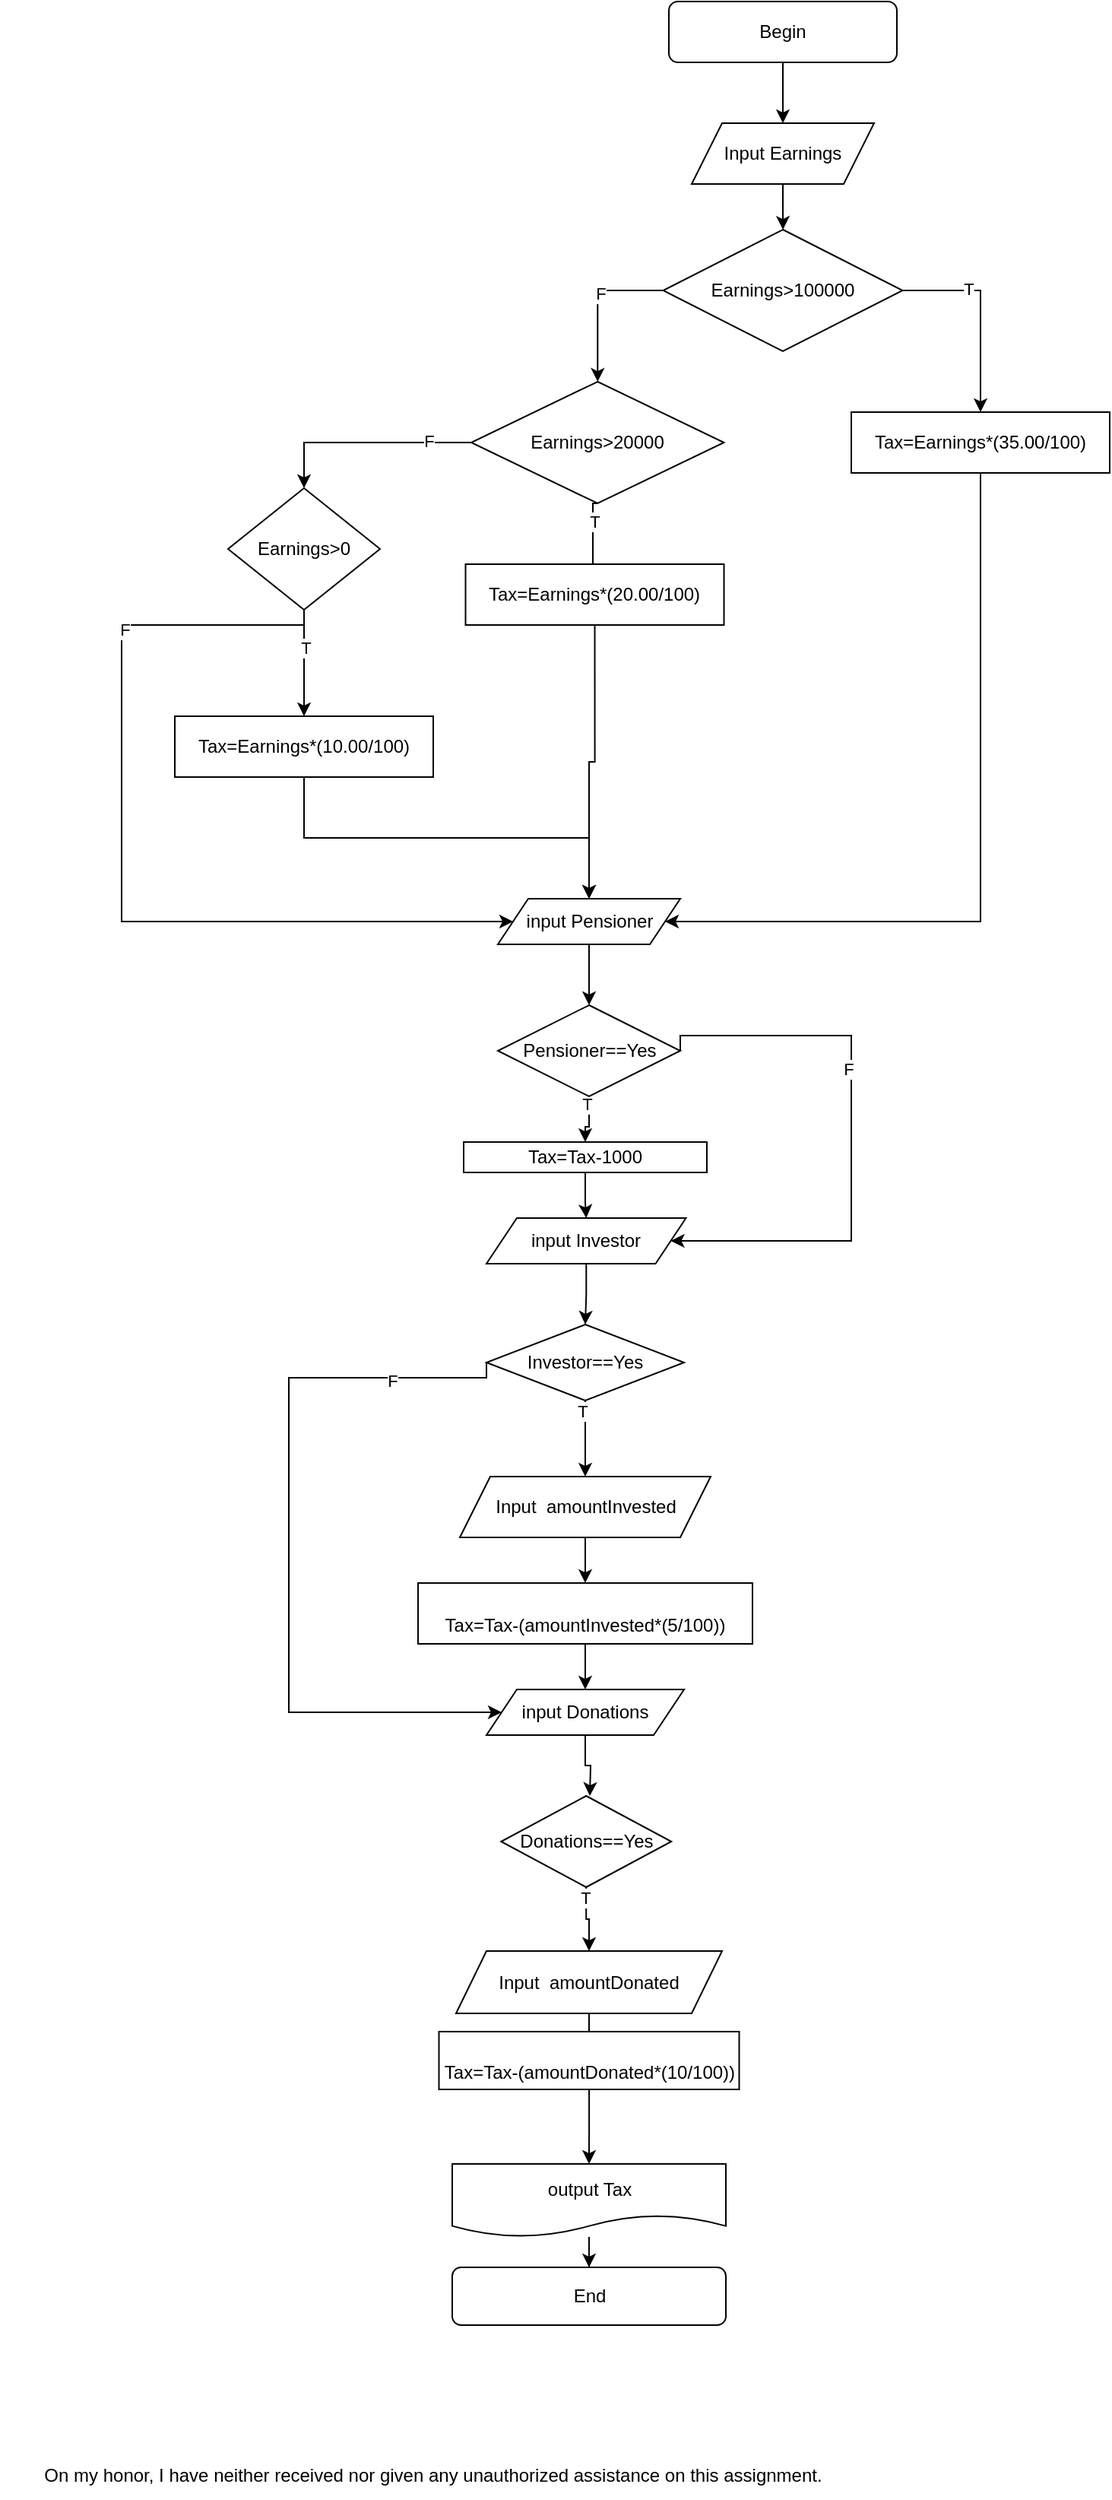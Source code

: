 <mxfile version="15.4.3" type="github">
  <diagram id="-HhCpfpyqjP5QVtFNO8r" name="Page-1">
    <mxGraphModel dx="1422" dy="706" grid="1" gridSize="10" guides="1" tooltips="1" connect="1" arrows="1" fold="1" page="1" pageScale="1" pageWidth="827" pageHeight="1169" math="0" shadow="0">
      <root>
        <mxCell id="0" />
        <mxCell id="1" parent="0" />
        <mxCell id="6C0vSYuUfV2ya2O9skL3-1" value="Begin" style="rounded=1;whiteSpace=wrap;html=1;" parent="1" vertex="1">
          <mxGeometry x="450" y="20" width="150" height="40" as="geometry" />
        </mxCell>
        <mxCell id="6C0vSYuUfV2ya2O9skL3-7" value="" style="edgeStyle=orthogonalEdgeStyle;rounded=0;orthogonalLoop=1;jettySize=auto;html=1;" parent="1" source="6C0vSYuUfV2ya2O9skL3-3" target="6C0vSYuUfV2ya2O9skL3-6" edge="1">
          <mxGeometry relative="1" as="geometry" />
        </mxCell>
        <mxCell id="6C0vSYuUfV2ya2O9skL3-3" value="&lt;span&gt;Input Earnings&lt;/span&gt;" style="shape=parallelogram;perimeter=parallelogramPerimeter;whiteSpace=wrap;html=1;fixedSize=1;" parent="1" vertex="1">
          <mxGeometry x="465" y="100" width="120" height="40" as="geometry" />
        </mxCell>
        <mxCell id="6C0vSYuUfV2ya2O9skL3-5" value="" style="endArrow=classic;html=1;rounded=0;edgeStyle=orthogonalEdgeStyle;entryX=0.5;entryY=0;entryDx=0;entryDy=0;" parent="1" source="6C0vSYuUfV2ya2O9skL3-1" target="6C0vSYuUfV2ya2O9skL3-3" edge="1">
          <mxGeometry width="50" height="50" relative="1" as="geometry">
            <mxPoint x="540" y="250" as="sourcePoint" />
            <mxPoint x="590" y="200" as="targetPoint" />
            <Array as="points">
              <mxPoint x="525" y="90" />
              <mxPoint x="525" y="90" />
            </Array>
          </mxGeometry>
        </mxCell>
        <mxCell id="6C0vSYuUfV2ya2O9skL3-9" value="" style="edgeStyle=orthogonalEdgeStyle;rounded=0;orthogonalLoop=1;jettySize=auto;html=1;exitX=1;exitY=0.5;exitDx=0;exitDy=0;" parent="1" source="6C0vSYuUfV2ya2O9skL3-6" target="6C0vSYuUfV2ya2O9skL3-8" edge="1">
          <mxGeometry relative="1" as="geometry" />
        </mxCell>
        <mxCell id="6C0vSYuUfV2ya2O9skL3-10" value="T" style="edgeLabel;html=1;align=center;verticalAlign=middle;resizable=0;points=[];" parent="6C0vSYuUfV2ya2O9skL3-9" vertex="1" connectable="0">
          <mxGeometry x="-0.341" y="1" relative="1" as="geometry">
            <mxPoint as="offset" />
          </mxGeometry>
        </mxCell>
        <mxCell id="6C0vSYuUfV2ya2O9skL3-6" value="&lt;span&gt;Earnings&amp;gt;100000&lt;/span&gt;" style="rhombus;whiteSpace=wrap;html=1;" parent="1" vertex="1">
          <mxGeometry x="446.25" y="170" width="157.5" height="80" as="geometry" />
        </mxCell>
        <mxCell id="6C0vSYuUfV2ya2O9skL3-8" value="Tax=Earnings*(35.00/100)" style="rounded=0;whiteSpace=wrap;html=1;" parent="1" vertex="1">
          <mxGeometry x="570" y="290" width="170" height="40" as="geometry" />
        </mxCell>
        <mxCell id="6C0vSYuUfV2ya2O9skL3-15" value="" style="edgeStyle=orthogonalEdgeStyle;rounded=0;orthogonalLoop=1;jettySize=auto;html=1;exitX=0.5;exitY=1;exitDx=0;exitDy=0;entryX=0.5;entryY=0;entryDx=0;entryDy=0;" parent="1" source="6C0vSYuUfV2ya2O9skL3-11" target="6C0vSYuUfV2ya2O9skL3-14" edge="1">
          <mxGeometry relative="1" as="geometry">
            <Array as="points">
              <mxPoint x="400" y="350" />
              <mxPoint x="400" y="410" />
            </Array>
          </mxGeometry>
        </mxCell>
        <mxCell id="6C0vSYuUfV2ya2O9skL3-16" value="T" style="edgeLabel;html=1;align=center;verticalAlign=middle;resizable=0;points=[];" parent="6C0vSYuUfV2ya2O9skL3-15" vertex="1" connectable="0">
          <mxGeometry x="-0.647" y="1" relative="1" as="geometry">
            <mxPoint as="offset" />
          </mxGeometry>
        </mxCell>
        <mxCell id="6C0vSYuUfV2ya2O9skL3-11" value="&lt;span&gt;Earnings&amp;gt;20000&lt;/span&gt;" style="rhombus;whiteSpace=wrap;html=1;" parent="1" vertex="1">
          <mxGeometry x="320" y="270" width="166.25" height="80" as="geometry" />
        </mxCell>
        <mxCell id="6C0vSYuUfV2ya2O9skL3-12" value="" style="endArrow=classic;html=1;rounded=0;edgeStyle=orthogonalEdgeStyle;exitX=0;exitY=0.5;exitDx=0;exitDy=0;" parent="1" source="6C0vSYuUfV2ya2O9skL3-6" target="6C0vSYuUfV2ya2O9skL3-11" edge="1">
          <mxGeometry width="50" height="50" relative="1" as="geometry">
            <mxPoint x="270" y="290" as="sourcePoint" />
            <mxPoint x="320" y="240" as="targetPoint" />
          </mxGeometry>
        </mxCell>
        <mxCell id="6C0vSYuUfV2ya2O9skL3-13" value="F" style="edgeLabel;html=1;align=center;verticalAlign=middle;resizable=0;points=[];" parent="6C0vSYuUfV2ya2O9skL3-12" vertex="1" connectable="0">
          <mxGeometry x="-0.198" y="2" relative="1" as="geometry">
            <mxPoint as="offset" />
          </mxGeometry>
        </mxCell>
        <mxCell id="6C0vSYuUfV2ya2O9skL3-14" value="Tax=Earnings*(20.00/100)" style="rounded=0;whiteSpace=wrap;html=1;" parent="1" vertex="1">
          <mxGeometry x="316.25" y="390" width="170" height="40" as="geometry" />
        </mxCell>
        <mxCell id="6C0vSYuUfV2ya2O9skL3-21" value="" style="edgeStyle=orthogonalEdgeStyle;rounded=0;orthogonalLoop=1;jettySize=auto;html=1;" parent="1" source="6C0vSYuUfV2ya2O9skL3-17" target="6C0vSYuUfV2ya2O9skL3-20" edge="1">
          <mxGeometry relative="1" as="geometry" />
        </mxCell>
        <mxCell id="6C0vSYuUfV2ya2O9skL3-22" value="T" style="edgeLabel;html=1;align=center;verticalAlign=middle;resizable=0;points=[];" parent="6C0vSYuUfV2ya2O9skL3-21" vertex="1" connectable="0">
          <mxGeometry x="-0.284" y="1" relative="1" as="geometry">
            <mxPoint as="offset" />
          </mxGeometry>
        </mxCell>
        <mxCell id="6C0vSYuUfV2ya2O9skL3-17" value="&lt;span&gt;Earnings&amp;gt;0&lt;/span&gt;" style="rhombus;whiteSpace=wrap;html=1;" parent="1" vertex="1">
          <mxGeometry x="160" y="340" width="100" height="80" as="geometry" />
        </mxCell>
        <mxCell id="6C0vSYuUfV2ya2O9skL3-18" value="" style="endArrow=classic;html=1;rounded=0;edgeStyle=orthogonalEdgeStyle;entryX=0.5;entryY=0;entryDx=0;entryDy=0;exitX=0;exitY=0.5;exitDx=0;exitDy=0;" parent="1" source="6C0vSYuUfV2ya2O9skL3-11" target="6C0vSYuUfV2ya2O9skL3-17" edge="1">
          <mxGeometry width="50" height="50" relative="1" as="geometry">
            <mxPoint x="320" y="311" as="sourcePoint" />
            <mxPoint x="160" y="240" as="targetPoint" />
          </mxGeometry>
        </mxCell>
        <mxCell id="6C0vSYuUfV2ya2O9skL3-19" value="F" style="edgeLabel;html=1;align=center;verticalAlign=middle;resizable=0;points=[];" parent="6C0vSYuUfV2ya2O9skL3-18" vertex="1" connectable="0">
          <mxGeometry x="-0.6" y="-1" relative="1" as="geometry">
            <mxPoint as="offset" />
          </mxGeometry>
        </mxCell>
        <mxCell id="6C0vSYuUfV2ya2O9skL3-20" value="Tax=Earnings*(10.00/100)" style="rounded=0;whiteSpace=wrap;html=1;" parent="1" vertex="1">
          <mxGeometry x="125" y="490" width="170" height="40" as="geometry" />
        </mxCell>
        <mxCell id="6C0vSYuUfV2ya2O9skL3-30" value="" style="edgeStyle=orthogonalEdgeStyle;rounded=0;orthogonalLoop=1;jettySize=auto;html=1;" parent="1" source="6C0vSYuUfV2ya2O9skL3-23" target="6C0vSYuUfV2ya2O9skL3-29" edge="1">
          <mxGeometry relative="1" as="geometry" />
        </mxCell>
        <mxCell id="6C0vSYuUfV2ya2O9skL3-31" value="T" style="edgeLabel;html=1;align=center;verticalAlign=middle;resizable=0;points=[];" parent="6C0vSYuUfV2ya2O9skL3-30" vertex="1" connectable="0">
          <mxGeometry x="-0.719" y="-2" relative="1" as="geometry">
            <mxPoint as="offset" />
          </mxGeometry>
        </mxCell>
        <mxCell id="6C0vSYuUfV2ya2O9skL3-23" value="Pensioner==Yes" style="rhombus;whiteSpace=wrap;html=1;" parent="1" vertex="1">
          <mxGeometry x="337.5" y="680" width="120" height="60" as="geometry" />
        </mxCell>
        <mxCell id="6C0vSYuUfV2ya2O9skL3-24" value="" style="endArrow=classic;html=1;rounded=0;edgeStyle=orthogonalEdgeStyle;exitX=0.5;exitY=1;exitDx=0;exitDy=0;entryX=0.5;entryY=0;entryDx=0;entryDy=0;" parent="1" source="6C0vSYuUfV2ya2O9skL3-20" target="67mZfiMYkZAeRLZ9InsH-1" edge="1">
          <mxGeometry width="50" height="50" relative="1" as="geometry">
            <mxPoint x="220" y="660" as="sourcePoint" />
            <mxPoint x="398" y="600" as="targetPoint" />
          </mxGeometry>
        </mxCell>
        <mxCell id="6C0vSYuUfV2ya2O9skL3-25" value="" style="endArrow=classic;html=1;rounded=0;edgeStyle=orthogonalEdgeStyle;exitX=0.5;exitY=1;exitDx=0;exitDy=0;entryX=1;entryY=0.5;entryDx=0;entryDy=0;" parent="1" source="6C0vSYuUfV2ya2O9skL3-8" target="67mZfiMYkZAeRLZ9InsH-1" edge="1">
          <mxGeometry width="50" height="50" relative="1" as="geometry">
            <mxPoint x="670" y="570" as="sourcePoint" />
            <mxPoint x="470" y="560" as="targetPoint" />
            <Array as="points">
              <mxPoint x="655" y="625" />
            </Array>
          </mxGeometry>
        </mxCell>
        <mxCell id="6C0vSYuUfV2ya2O9skL3-26" value="" style="endArrow=classic;html=1;rounded=0;edgeStyle=orthogonalEdgeStyle;exitX=0.5;exitY=1;exitDx=0;exitDy=0;entryX=0.5;entryY=0;entryDx=0;entryDy=0;" parent="1" source="6C0vSYuUfV2ya2O9skL3-14" target="67mZfiMYkZAeRLZ9InsH-1" edge="1">
          <mxGeometry width="50" height="50" relative="1" as="geometry">
            <mxPoint x="460" y="520" as="sourcePoint" />
            <mxPoint x="398" y="570" as="targetPoint" />
          </mxGeometry>
        </mxCell>
        <mxCell id="6C0vSYuUfV2ya2O9skL3-27" value="" style="endArrow=classic;html=1;rounded=0;edgeStyle=orthogonalEdgeStyle;entryX=0;entryY=0.5;entryDx=0;entryDy=0;" parent="1" source="6C0vSYuUfV2ya2O9skL3-17" target="67mZfiMYkZAeRLZ9InsH-1" edge="1">
          <mxGeometry width="50" height="50" relative="1" as="geometry">
            <mxPoint x="90" y="680" as="sourcePoint" />
            <mxPoint x="180" y="690" as="targetPoint" />
            <Array as="points">
              <mxPoint x="210" y="430" />
              <mxPoint x="90" y="430" />
              <mxPoint x="90" y="625" />
            </Array>
          </mxGeometry>
        </mxCell>
        <mxCell id="6C0vSYuUfV2ya2O9skL3-28" value="F" style="edgeLabel;html=1;align=center;verticalAlign=middle;resizable=0;points=[];" parent="6C0vSYuUfV2ya2O9skL3-27" vertex="1" connectable="0">
          <mxGeometry x="-0.545" y="2" relative="1" as="geometry">
            <mxPoint as="offset" />
          </mxGeometry>
        </mxCell>
        <mxCell id="6C0vSYuUfV2ya2O9skL3-33" value="" style="edgeStyle=orthogonalEdgeStyle;rounded=0;orthogonalLoop=1;jettySize=auto;html=1;" parent="1" source="6C0vSYuUfV2ya2O9skL3-29" target="67mZfiMYkZAeRLZ9InsH-4" edge="1">
          <mxGeometry relative="1" as="geometry">
            <mxPoint x="160" y="780" as="targetPoint" />
          </mxGeometry>
        </mxCell>
        <mxCell id="6C0vSYuUfV2ya2O9skL3-29" value="Tax=Tax-1000" style="rounded=0;whiteSpace=wrap;html=1;" parent="1" vertex="1">
          <mxGeometry x="315" y="770" width="160" height="20" as="geometry" />
        </mxCell>
        <mxCell id="6C0vSYuUfV2ya2O9skL3-32" value="Investor==Yes" style="rhombus;whiteSpace=wrap;html=1;" parent="1" vertex="1">
          <mxGeometry x="330" y="890" width="130" height="50" as="geometry" />
        </mxCell>
        <mxCell id="6C0vSYuUfV2ya2O9skL3-40" value="" style="edgeStyle=orthogonalEdgeStyle;rounded=0;orthogonalLoop=1;jettySize=auto;html=1;entryX=0.5;entryY=0;entryDx=0;entryDy=0;" parent="1" source="6C0vSYuUfV2ya2O9skL3-34" target="67mZfiMYkZAeRLZ9InsH-6" edge="1">
          <mxGeometry relative="1" as="geometry">
            <mxPoint x="630" y="1080" as="targetPoint" />
          </mxGeometry>
        </mxCell>
        <mxCell id="6C0vSYuUfV2ya2O9skL3-34" value="&lt;br&gt;Tax=Tax-(amountInvested*(5/100))" style="rounded=0;whiteSpace=wrap;html=1;" parent="1" vertex="1">
          <mxGeometry x="285" y="1060" width="220" height="40" as="geometry" />
        </mxCell>
        <mxCell id="6C0vSYuUfV2ya2O9skL3-38" value="" style="edgeStyle=orthogonalEdgeStyle;rounded=0;orthogonalLoop=1;jettySize=auto;html=1;" parent="1" source="6C0vSYuUfV2ya2O9skL3-35" target="6C0vSYuUfV2ya2O9skL3-34" edge="1">
          <mxGeometry relative="1" as="geometry" />
        </mxCell>
        <mxCell id="6C0vSYuUfV2ya2O9skL3-35" value="Input&amp;nbsp;&amp;nbsp;amountInvested" style="shape=parallelogram;perimeter=parallelogramPerimeter;whiteSpace=wrap;html=1;fixedSize=1;" parent="1" vertex="1">
          <mxGeometry x="312.5" y="990" width="165" height="40" as="geometry" />
        </mxCell>
        <mxCell id="6C0vSYuUfV2ya2O9skL3-36" value="" style="endArrow=classic;html=1;rounded=0;edgeStyle=orthogonalEdgeStyle;exitX=0.5;exitY=1;exitDx=0;exitDy=0;" parent="1" source="6C0vSYuUfV2ya2O9skL3-32" target="6C0vSYuUfV2ya2O9skL3-35" edge="1">
          <mxGeometry width="50" height="50" relative="1" as="geometry">
            <mxPoint x="470" y="1040" as="sourcePoint" />
            <mxPoint x="520" y="990" as="targetPoint" />
          </mxGeometry>
        </mxCell>
        <mxCell id="6C0vSYuUfV2ya2O9skL3-37" value="T" style="edgeLabel;html=1;align=center;verticalAlign=middle;resizable=0;points=[];" parent="6C0vSYuUfV2ya2O9skL3-36" vertex="1" connectable="0">
          <mxGeometry x="-0.738" y="-2" relative="1" as="geometry">
            <mxPoint as="offset" />
          </mxGeometry>
        </mxCell>
        <mxCell id="6C0vSYuUfV2ya2O9skL3-46" value="" style="edgeStyle=orthogonalEdgeStyle;rounded=0;orthogonalLoop=1;jettySize=auto;html=1;" parent="1" source="6C0vSYuUfV2ya2O9skL3-39" target="6C0vSYuUfV2ya2O9skL3-45" edge="1">
          <mxGeometry relative="1" as="geometry" />
        </mxCell>
        <mxCell id="6C0vSYuUfV2ya2O9skL3-47" value="T" style="edgeLabel;html=1;align=center;verticalAlign=middle;resizable=0;points=[];" parent="6C0vSYuUfV2ya2O9skL3-46" vertex="1" connectable="0">
          <mxGeometry x="-0.675" y="-1" relative="1" as="geometry">
            <mxPoint as="offset" />
          </mxGeometry>
        </mxCell>
        <mxCell id="6C0vSYuUfV2ya2O9skL3-39" value="Donations==Yes" style="rhombus;whiteSpace=wrap;html=1;" parent="1" vertex="1">
          <mxGeometry x="339.63" y="1200" width="112" height="60" as="geometry" />
        </mxCell>
        <mxCell id="6C0vSYuUfV2ya2O9skL3-41" value="" style="endArrow=classic;html=1;rounded=0;edgeStyle=orthogonalEdgeStyle;exitX=1;exitY=0.5;exitDx=0;exitDy=0;entryX=1;entryY=0.5;entryDx=0;entryDy=0;" parent="1" source="6C0vSYuUfV2ya2O9skL3-23" target="67mZfiMYkZAeRLZ9InsH-4" edge="1">
          <mxGeometry width="50" height="50" relative="1" as="geometry">
            <mxPoint x="660" y="810" as="sourcePoint" />
            <mxPoint x="590" y="850" as="targetPoint" />
            <Array as="points">
              <mxPoint x="458" y="700" />
              <mxPoint x="570" y="700" />
              <mxPoint x="570" y="835" />
            </Array>
          </mxGeometry>
        </mxCell>
        <mxCell id="6C0vSYuUfV2ya2O9skL3-42" value="F" style="edgeLabel;html=1;align=center;verticalAlign=middle;resizable=0;points=[];" parent="6C0vSYuUfV2ya2O9skL3-41" vertex="1" connectable="0">
          <mxGeometry x="-0.234" y="-2" relative="1" as="geometry">
            <mxPoint as="offset" />
          </mxGeometry>
        </mxCell>
        <mxCell id="6C0vSYuUfV2ya2O9skL3-43" value="" style="endArrow=classic;html=1;rounded=0;edgeStyle=orthogonalEdgeStyle;exitX=0;exitY=0.5;exitDx=0;exitDy=0;entryX=0;entryY=0.5;entryDx=0;entryDy=0;" parent="1" source="6C0vSYuUfV2ya2O9skL3-32" target="67mZfiMYkZAeRLZ9InsH-6" edge="1">
          <mxGeometry width="50" height="50" relative="1" as="geometry">
            <mxPoint x="120" y="1010" as="sourcePoint" />
            <mxPoint x="270" y="1145" as="targetPoint" />
            <Array as="points">
              <mxPoint x="330" y="925" />
              <mxPoint x="200" y="925" />
              <mxPoint x="200" y="1145" />
            </Array>
          </mxGeometry>
        </mxCell>
        <mxCell id="6C0vSYuUfV2ya2O9skL3-44" value="F" style="edgeLabel;html=1;align=center;verticalAlign=middle;resizable=0;points=[];" parent="6C0vSYuUfV2ya2O9skL3-43" vertex="1" connectable="0">
          <mxGeometry x="-0.712" y="2" relative="1" as="geometry">
            <mxPoint as="offset" />
          </mxGeometry>
        </mxCell>
        <mxCell id="6C0vSYuUfV2ya2O9skL3-49" value="" style="edgeStyle=orthogonalEdgeStyle;rounded=0;orthogonalLoop=1;jettySize=auto;html=1;" parent="1" source="6C0vSYuUfV2ya2O9skL3-45" target="6C0vSYuUfV2ya2O9skL3-48" edge="1">
          <mxGeometry relative="1" as="geometry" />
        </mxCell>
        <mxCell id="6C0vSYuUfV2ya2O9skL3-45" value="Input&amp;nbsp;&amp;nbsp;amountDonated" style="shape=parallelogram;perimeter=parallelogramPerimeter;whiteSpace=wrap;html=1;fixedSize=1;" parent="1" vertex="1">
          <mxGeometry x="310" y="1302" width="175" height="41" as="geometry" />
        </mxCell>
        <mxCell id="6C0vSYuUfV2ya2O9skL3-51" value="" style="edgeStyle=orthogonalEdgeStyle;rounded=0;orthogonalLoop=1;jettySize=auto;html=1;" parent="1" source="6C0vSYuUfV2ya2O9skL3-48" target="6C0vSYuUfV2ya2O9skL3-50" edge="1">
          <mxGeometry relative="1" as="geometry" />
        </mxCell>
        <mxCell id="6C0vSYuUfV2ya2O9skL3-48" value="&lt;br&gt;&lt;span&gt;Tax=Tax-(&lt;/span&gt;amountDonated&lt;span&gt;*(10/100))&lt;/span&gt;" style="rounded=0;whiteSpace=wrap;html=1;" parent="1" vertex="1">
          <mxGeometry x="298.75" y="1355" width="197.5" height="38" as="geometry" />
        </mxCell>
        <mxCell id="6C0vSYuUfV2ya2O9skL3-53" value="" style="edgeStyle=orthogonalEdgeStyle;rounded=0;orthogonalLoop=1;jettySize=auto;html=1;" parent="1" source="6C0vSYuUfV2ya2O9skL3-50" target="6C0vSYuUfV2ya2O9skL3-52" edge="1">
          <mxGeometry relative="1" as="geometry" />
        </mxCell>
        <mxCell id="6C0vSYuUfV2ya2O9skL3-50" value="output Tax" style="shape=document;whiteSpace=wrap;html=1;boundedLbl=1;" parent="1" vertex="1">
          <mxGeometry x="307.5" y="1442" width="180" height="48" as="geometry" />
        </mxCell>
        <mxCell id="6C0vSYuUfV2ya2O9skL3-52" value="End" style="rounded=1;whiteSpace=wrap;html=1;" parent="1" vertex="1">
          <mxGeometry x="307.5" y="1510" width="180" height="38" as="geometry" />
        </mxCell>
        <mxCell id="6C0vSYuUfV2ya2O9skL3-54" value="On my honor, I have neither received nor given any unauthorized assistance on this assignment." style="text;html=1;strokeColor=none;fillColor=none;align=center;verticalAlign=middle;whiteSpace=wrap;rounded=0;" parent="1" vertex="1">
          <mxGeometry x="10" y="1632" width="570" height="30" as="geometry" />
        </mxCell>
        <mxCell id="67mZfiMYkZAeRLZ9InsH-3" value="" style="edgeStyle=orthogonalEdgeStyle;rounded=0;orthogonalLoop=1;jettySize=auto;html=1;" edge="1" parent="1" source="67mZfiMYkZAeRLZ9InsH-1" target="6C0vSYuUfV2ya2O9skL3-23">
          <mxGeometry relative="1" as="geometry" />
        </mxCell>
        <mxCell id="67mZfiMYkZAeRLZ9InsH-1" value="&lt;span&gt;input Pensioner&lt;/span&gt;" style="shape=parallelogram;perimeter=parallelogramPerimeter;whiteSpace=wrap;html=1;fixedSize=1;" vertex="1" parent="1">
          <mxGeometry x="337.5" y="610" width="120" height="30" as="geometry" />
        </mxCell>
        <mxCell id="67mZfiMYkZAeRLZ9InsH-5" value="" style="edgeStyle=orthogonalEdgeStyle;rounded=0;orthogonalLoop=1;jettySize=auto;html=1;" edge="1" parent="1" source="67mZfiMYkZAeRLZ9InsH-4" target="6C0vSYuUfV2ya2O9skL3-32">
          <mxGeometry relative="1" as="geometry" />
        </mxCell>
        <mxCell id="67mZfiMYkZAeRLZ9InsH-4" value="input Investor" style="shape=parallelogram;perimeter=parallelogramPerimeter;whiteSpace=wrap;html=1;fixedSize=1;" vertex="1" parent="1">
          <mxGeometry x="330" y="820" width="131.25" height="30" as="geometry" />
        </mxCell>
        <mxCell id="67mZfiMYkZAeRLZ9InsH-7" value="" style="edgeStyle=orthogonalEdgeStyle;rounded=0;orthogonalLoop=1;jettySize=auto;html=1;" edge="1" parent="1" source="67mZfiMYkZAeRLZ9InsH-6">
          <mxGeometry relative="1" as="geometry">
            <mxPoint x="398" y="1200" as="targetPoint" />
          </mxGeometry>
        </mxCell>
        <mxCell id="67mZfiMYkZAeRLZ9InsH-6" value="&lt;span&gt;input Donations&lt;/span&gt;" style="shape=parallelogram;perimeter=parallelogramPerimeter;whiteSpace=wrap;html=1;fixedSize=1;" vertex="1" parent="1">
          <mxGeometry x="330" y="1130" width="130" height="30" as="geometry" />
        </mxCell>
      </root>
    </mxGraphModel>
  </diagram>
</mxfile>
